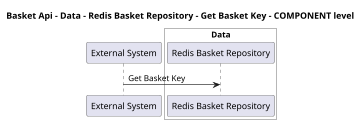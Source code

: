 @startuml
skinparam dpi 60

title Basket Api - Data - Redis Basket Repository - Get Basket Key - COMPONENT level

participant "External System" as C4InterFlow.SoftwareSystems.ExternalSystem

box "Basket Api" #White

    
box "Data" #White

    participant "Redis Basket Repository" as dotnet.eShop.Architecture.SoftwareSystems.BasketApi.Containers.Data.Components.RedisBasketRepository
end box

end box


C4InterFlow.SoftwareSystems.ExternalSystem -> dotnet.eShop.Architecture.SoftwareSystems.BasketApi.Containers.Data.Components.RedisBasketRepository : Get Basket Key


@enduml
